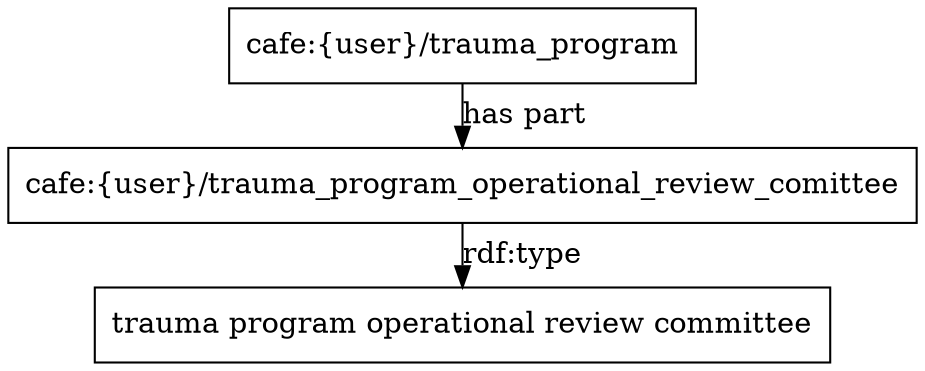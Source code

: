 digraph g { node [shape=rectangle];
graph [splines=true, nodesep=.5, ranksep=0, overlap=false];
"cafe:{user}/trauma_program" -> "cafe:{user}/trauma_program_operational_review_comittee" [label="has part"]
"cafe:{user}/trauma_program_operational_review_comittee" -> "trauma program operational review committee" [label="rdf:type"]
}